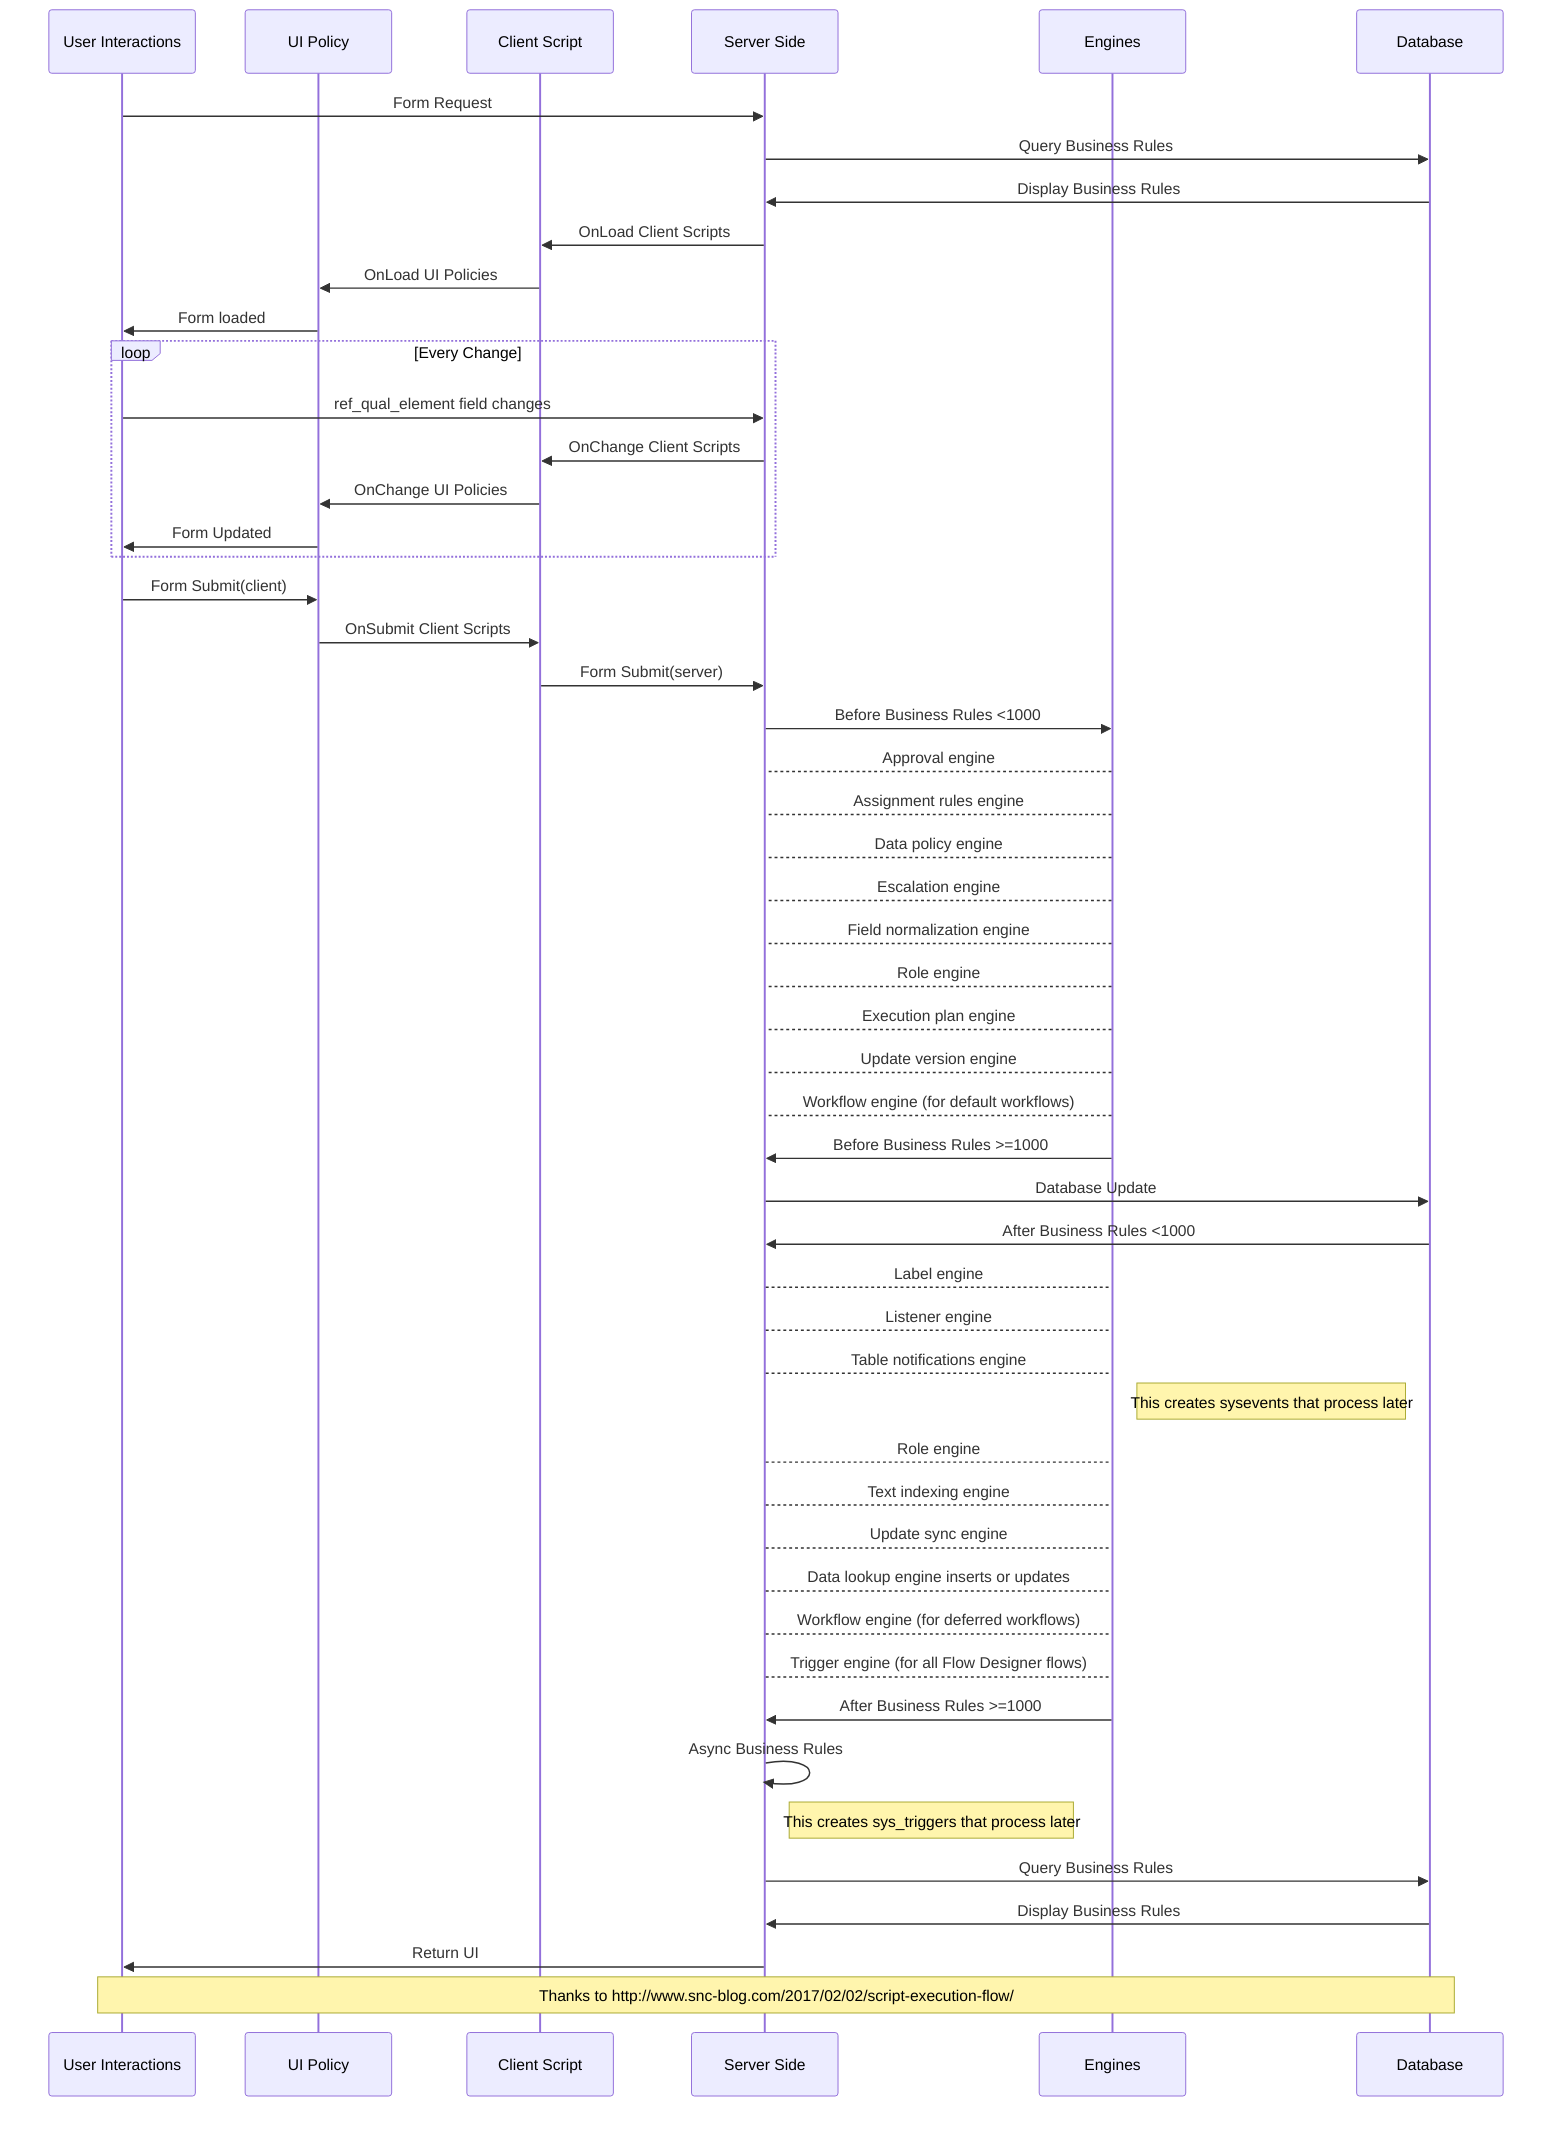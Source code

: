 sequenceDiagram
    participant uxux as User Interactions
    participant csup as UI Policy
    participant cscs as Client Script
    participant ssss as Server Side
    participant eeee as Engines
    participant dbdb as Database
    uxux->>ssss: Form Request
    ssss->>dbdb: Query Business Rules
    dbdb->>ssss: Display Business Rules
    ssss->>cscs: OnLoad Client Scripts
    cscs->>csup: OnLoad UI Policies
    csup->>uxux: Form loaded
    loop Every Change
        uxux->>ssss: ref_qual_element field changes
        ssss->>cscs: OnChange Client Scripts
        cscs->>csup: OnChange UI Policies
        csup->>uxux: Form Updated
    end
    uxux->>csup: Form Submit(client)
    csup->>cscs: OnSubmit Client Scripts
    cscs->>ssss: Form Submit(server)
    ssss->>eeee: Before Business Rules <1000
    eeee-->ssss: Approval engine
    eeee-->ssss: Assignment rules engine
    eeee-->ssss: Data policy engine
    eeee-->ssss: Escalation engine
    eeee-->ssss: Field normalization engine
    eeee-->ssss: Role engine
    eeee-->ssss: Execution plan engine
    eeee-->ssss: Update version engine
    eeee-->ssss: Workflow engine (for default workflows)
    eeee->>ssss: Before Business Rules >=1000
    ssss->>dbdb: Database Update
    dbdb->>ssss: After Business Rules <1000
    ssss-->eeee: Label engine
    ssss-->eeee: Listener engine
    ssss-->eeee: Table notifications engine
    Note right of eeee: This creates sysevents that process later
    ssss-->eeee: Role engine
    ssss-->eeee: Text indexing engine
    ssss-->eeee: Update sync engine
    ssss-->eeee: Data lookup engine inserts or updates
    ssss-->eeee: Workflow engine (for deferred workflows)
    ssss-->eeee: Trigger engine (for all Flow Designer flows)
    eeee->>ssss: After Business Rules >=1000
    ssss->>ssss: Async Business Rules
    Note right of ssss: This creates sys_triggers that process later
    ssss->>dbdb: Query Business Rules
    dbdb->>ssss: Display Business Rules
    ssss->>uxux: Return UI

Note over uxux,dbdb: Thanks to http://www.snc-blog.com/2017/02/02/script-execution-flow/